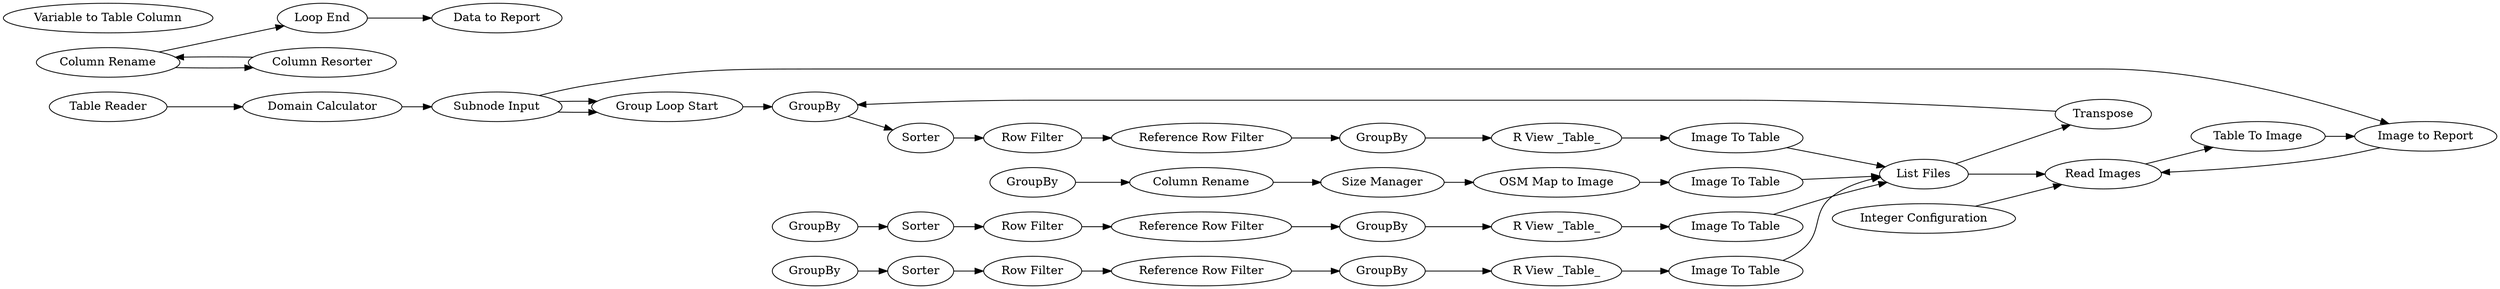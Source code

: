 digraph {
	2 [label="Group Loop Start"]
	148 [label="Loop End"]
	149 [label="Data to Report"]
	172 [label="Subnode Input"]
	173 [label="Subnode Output"]
	174 [label="Integer Configuration"]
	176 [label="Nominal Row Filter Configuration"]
	173 [label="Read Images"]
	175 [label="Table To Image"]
	176 [label="Image to Report"]
	122 [label=GroupBy]
	125 [label="Size Manager"]
	131 [label="Column Rename"]
	132 [label="OSM Map to Image"]
	139 [label="Image To Table"]
	140 [label="Image To Table"]
	142 [label="Image To Table"]
	143 [label="Image To Table"]
	146 [label=Transpose]
	150 [label="Column Rename"]
	151 [label=GroupBy]
	152 [label="Row Filter"]
	153 [label="Reference Row Filter"]
	158 [label=GroupBy]
	159 [label="Reference Row Filter"]
	160 [label="Row Filter"]
	161 [label=Sorter]
	162 [label=Sorter]
	166 [label="Column Resorter"]
	178 [label=GroupBy]
	179 [label=GroupBy]
	180 [label=Sorter]
	181 [label="Row Filter"]
	182 [label="Reference Row Filter"]
	183 [label=GroupBy]
	184 [label="R View _Table_"]
	185 [label=GroupBy]
	187 [label="R View _Table_"]
	188 [label="R View _Table_"]
	189 [label="Variable to Table Column"]
	190 [label=Concatenate]
	190 [label="List Files"]
	191 [label="Domain Calculator"]
	192 [label="Table Reader"]
	172 -> 176
	174 -> 173
	176 -> 173
	122 -> 131
	125 -> 132
	131 -> 125
	132 -> 140
	139 -> 190
	140 -> 190
	142 -> 190
	143 -> 190
	146 -> 151
	151 -> 161
	152 -> 153
	153 -> 183
	158 -> 162
	159 -> 185
	160 -> 159
	161 -> 152
	162 -> 160
	166 -> 150
	178 -> 187
	179 -> 180
	180 -> 181
	181 -> 182
	182 -> 178
	183 -> 184
	184 -> 143
	185 -> 188
	187 -> 139
	188 -> 142
	150 -> 166
	190 -> 146
	2 -> 151
	148 -> 149
	172 -> 2
	172 -> 2
	173 -> 175
	175 -> 176
	150 -> 148
	190 -> 173
	191 -> 172
	192 -> 191
	rankdir=LR
}
